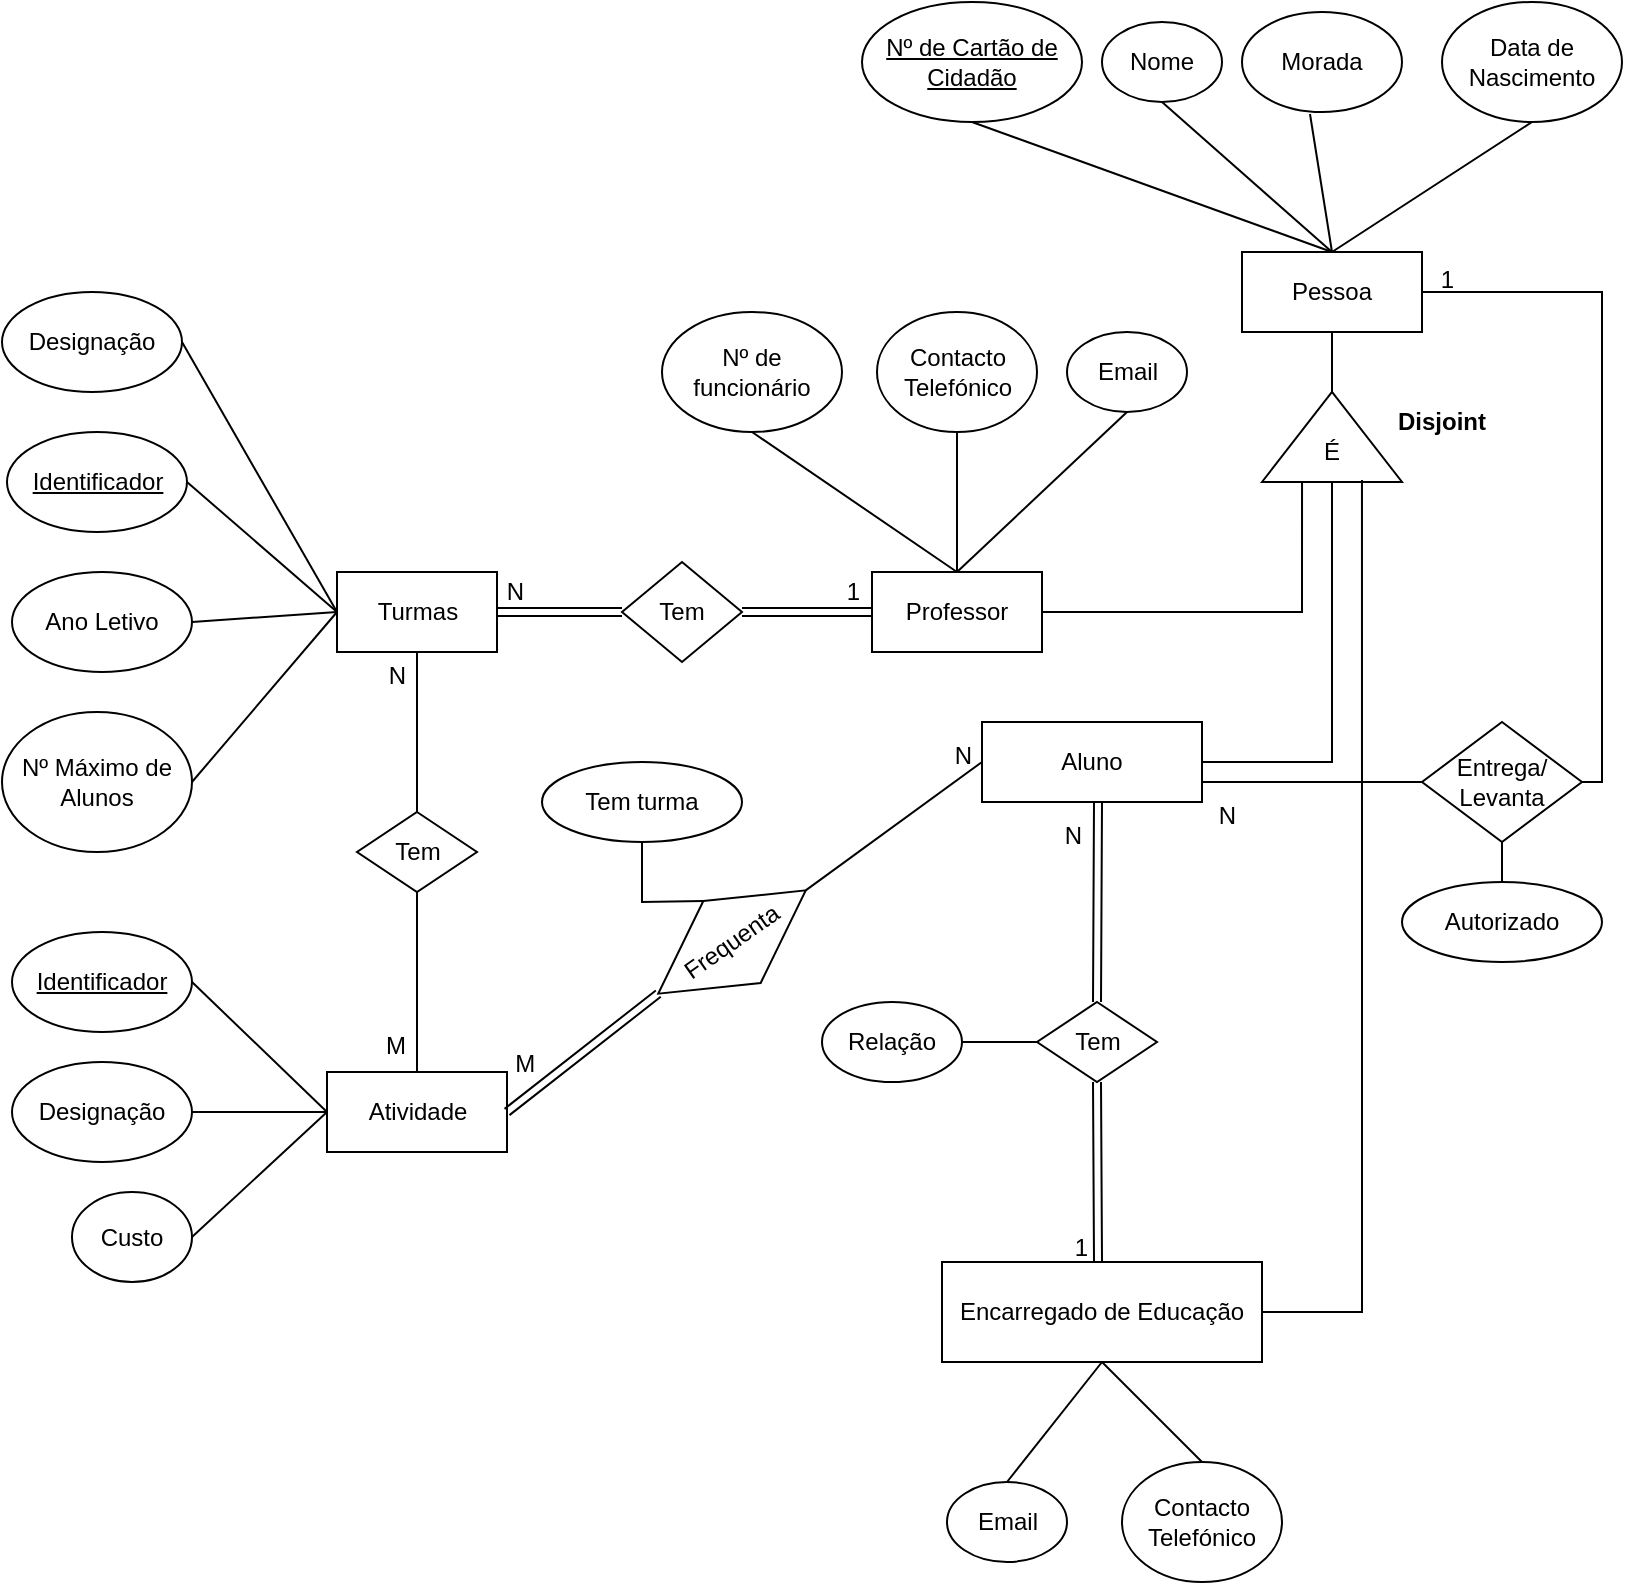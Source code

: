 <mxfile version="17.2.4" type="google"><diagram id="OnoSHxU1XPL7rdx64dSv" name="Page-1"><mxGraphModel grid="1" page="1" gridSize="10" guides="1" tooltips="1" connect="1" arrows="1" fold="1" pageScale="1" pageWidth="850" pageHeight="1100" math="0" shadow="0"><root><mxCell id="0"/><mxCell id="1" parent="0"/><mxCell id="wzfatvafW-wbqRAE2F87-1" value="Turmas" style="rounded=0;whiteSpace=wrap;html=1;" vertex="1" parent="1"><mxGeometry x="187.5" y="295" width="80" height="40" as="geometry"/></mxCell><mxCell id="wzfatvafW-wbqRAE2F87-2" value="Ano Letivo" style="ellipse;whiteSpace=wrap;html=1;" vertex="1" parent="1"><mxGeometry x="25" y="295" width="90" height="50" as="geometry"/></mxCell><mxCell id="wzfatvafW-wbqRAE2F87-3" value="&lt;u&gt;Identificador&lt;/u&gt;" style="ellipse;whiteSpace=wrap;html=1;" vertex="1" parent="1"><mxGeometry x="22.5" y="225" width="90" height="50" as="geometry"/></mxCell><mxCell id="wzfatvafW-wbqRAE2F87-4" value="Designação" style="ellipse;whiteSpace=wrap;html=1;" vertex="1" parent="1"><mxGeometry x="20" y="155" width="90" height="50" as="geometry"/></mxCell><mxCell id="wzfatvafW-wbqRAE2F87-5" value="Nº Máximo de Alunos" style="ellipse;whiteSpace=wrap;html=1;" vertex="1" parent="1"><mxGeometry x="20" y="365" width="95" height="70" as="geometry"/></mxCell><mxCell id="wzfatvafW-wbqRAE2F87-6" value="" style="endArrow=none;html=1;rounded=0;exitX=1;exitY=0.5;exitDx=0;exitDy=0;entryX=0;entryY=0.5;entryDx=0;entryDy=0;" edge="1" parent="1" source="wzfatvafW-wbqRAE2F87-5" target="wzfatvafW-wbqRAE2F87-1"><mxGeometry relative="1" as="geometry"><mxPoint x="202.5" y="445" as="sourcePoint"/><mxPoint x="362.5" y="445" as="targetPoint"/></mxGeometry></mxCell><mxCell id="wzfatvafW-wbqRAE2F87-7" value="" style="endArrow=none;html=1;rounded=0;exitX=1;exitY=0.5;exitDx=0;exitDy=0;entryX=0;entryY=0.5;entryDx=0;entryDy=0;" edge="1" parent="1" source="wzfatvafW-wbqRAE2F87-2" target="wzfatvafW-wbqRAE2F87-1"><mxGeometry relative="1" as="geometry"><mxPoint x="152.5" y="455" as="sourcePoint"/><mxPoint x="312.5" y="455" as="targetPoint"/></mxGeometry></mxCell><mxCell id="wzfatvafW-wbqRAE2F87-8" value="" style="endArrow=none;html=1;rounded=0;exitX=1;exitY=0.5;exitDx=0;exitDy=0;entryX=0;entryY=0.5;entryDx=0;entryDy=0;" edge="1" parent="1" source="wzfatvafW-wbqRAE2F87-3" target="wzfatvafW-wbqRAE2F87-1"><mxGeometry relative="1" as="geometry"><mxPoint x="212.5" y="475" as="sourcePoint"/><mxPoint x="372.5" y="475" as="targetPoint"/></mxGeometry></mxCell><mxCell id="wzfatvafW-wbqRAE2F87-9" value="" style="endArrow=none;html=1;rounded=0;exitX=1;exitY=0.5;exitDx=0;exitDy=0;entryX=0;entryY=0.5;entryDx=0;entryDy=0;" edge="1" parent="1" source="wzfatvafW-wbqRAE2F87-4" target="wzfatvafW-wbqRAE2F87-1"><mxGeometry relative="1" as="geometry"><mxPoint x="222.5" y="485" as="sourcePoint"/><mxPoint x="382.5" y="485" as="targetPoint"/></mxGeometry></mxCell><mxCell id="gY44GSMluZBXVBEG5Nj5-1" value="Atividade" style="rounded=0;whiteSpace=wrap;html=1;" vertex="1" parent="1"><mxGeometry x="182.5" y="545" width="90" height="40" as="geometry"/></mxCell><mxCell id="gY44GSMluZBXVBEG5Nj5-2" value="&lt;u&gt;Identificador&lt;/u&gt;" style="ellipse;whiteSpace=wrap;html=1;" vertex="1" parent="1"><mxGeometry x="25" y="475" width="90" height="50" as="geometry"/></mxCell><mxCell id="gY44GSMluZBXVBEG5Nj5-3" value="Designação" style="ellipse;whiteSpace=wrap;html=1;" vertex="1" parent="1"><mxGeometry x="25" y="540" width="90" height="50" as="geometry"/></mxCell><mxCell id="gY44GSMluZBXVBEG5Nj5-4" value="Custo" style="ellipse;whiteSpace=wrap;html=1;" vertex="1" parent="1"><mxGeometry x="55" y="605" width="60" height="45" as="geometry"/></mxCell><mxCell id="gY44GSMluZBXVBEG5Nj5-5" value="" style="endArrow=none;html=1;rounded=0;exitX=1;exitY=0.5;exitDx=0;exitDy=0;entryX=0;entryY=0.5;entryDx=0;entryDy=0;" edge="1" parent="1" source="gY44GSMluZBXVBEG5Nj5-3" target="gY44GSMluZBXVBEG5Nj5-1"><mxGeometry relative="1" as="geometry"><mxPoint x="242.5" y="685" as="sourcePoint"/><mxPoint x="402.5" y="685" as="targetPoint"/></mxGeometry></mxCell><mxCell id="gY44GSMluZBXVBEG5Nj5-6" value="" style="endArrow=none;html=1;rounded=0;exitX=1;exitY=0.5;exitDx=0;exitDy=0;entryX=0;entryY=0.5;entryDx=0;entryDy=0;" edge="1" parent="1" source="gY44GSMluZBXVBEG5Nj5-4" target="gY44GSMluZBXVBEG5Nj5-1"><mxGeometry relative="1" as="geometry"><mxPoint x="182.5" y="665" as="sourcePoint"/><mxPoint x="342.5" y="665" as="targetPoint"/></mxGeometry></mxCell><mxCell id="gY44GSMluZBXVBEG5Nj5-7" value="" style="endArrow=none;html=1;rounded=0;exitX=1;exitY=0.5;exitDx=0;exitDy=0;entryX=0;entryY=0.5;entryDx=0;entryDy=0;" edge="1" parent="1" source="gY44GSMluZBXVBEG5Nj5-2" target="gY44GSMluZBXVBEG5Nj5-1"><mxGeometry relative="1" as="geometry"><mxPoint x="162.5" y="495" as="sourcePoint"/><mxPoint x="322.5" y="495" as="targetPoint"/></mxGeometry></mxCell><mxCell id="gY44GSMluZBXVBEG5Nj5-8" value="Aluno" style="rounded=0;whiteSpace=wrap;html=1;" vertex="1" parent="1"><mxGeometry x="510" y="370" width="110" height="40" as="geometry"/></mxCell><mxCell id="gY44GSMluZBXVBEG5Nj5-9" value="&lt;u&gt;Nº de Cartão de Cidadão&lt;/u&gt;" style="ellipse;whiteSpace=wrap;html=1;" vertex="1" parent="1"><mxGeometry x="450" y="10" width="110" height="60" as="geometry"/></mxCell><mxCell id="gY44GSMluZBXVBEG5Nj5-10" value="Morada" style="ellipse;whiteSpace=wrap;html=1;" vertex="1" parent="1"><mxGeometry x="640" y="15" width="80" height="50" as="geometry"/></mxCell><mxCell id="gY44GSMluZBXVBEG5Nj5-11" value="Data de Nascimento" style="ellipse;whiteSpace=wrap;html=1;" vertex="1" parent="1"><mxGeometry x="740" y="10" width="90" height="60" as="geometry"/></mxCell><mxCell id="gY44GSMluZBXVBEG5Nj5-15" value="Professor" style="rounded=0;whiteSpace=wrap;html=1;" vertex="1" parent="1"><mxGeometry x="455" y="295" width="85" height="40" as="geometry"/></mxCell><mxCell id="gY44GSMluZBXVBEG5Nj5-16" value="Nº de funcionário" style="ellipse;whiteSpace=wrap;html=1;" vertex="1" parent="1"><mxGeometry x="350" y="165" width="90" height="60" as="geometry"/></mxCell><mxCell id="gY44GSMluZBXVBEG5Nj5-17" value="Nome" style="ellipse;whiteSpace=wrap;html=1;" vertex="1" parent="1"><mxGeometry x="570" y="20" width="60" height="40" as="geometry"/></mxCell><mxCell id="gY44GSMluZBXVBEG5Nj5-21" value="Contacto Telefónico" style="ellipse;whiteSpace=wrap;html=1;" vertex="1" parent="1"><mxGeometry x="580" y="740" width="80" height="60" as="geometry"/></mxCell><mxCell id="gY44GSMluZBXVBEG5Nj5-22" value="Email" style="ellipse;whiteSpace=wrap;html=1;" vertex="1" parent="1"><mxGeometry x="492.5" y="750" width="60" height="40" as="geometry"/></mxCell><mxCell id="gY44GSMluZBXVBEG5Nj5-23" value="Pessoa" style="rounded=0;whiteSpace=wrap;html=1;" vertex="1" parent="1"><mxGeometry x="640" y="135" width="90" height="40" as="geometry"/></mxCell><mxCell id="gY44GSMluZBXVBEG5Nj5-24" value="" style="endArrow=none;html=1;rounded=0;exitX=0.5;exitY=0;exitDx=0;exitDy=0;entryX=0.5;entryY=1;entryDx=0;entryDy=0;" edge="1" parent="1" source="gY44GSMluZBXVBEG5Nj5-23" target="gY44GSMluZBXVBEG5Nj5-11"><mxGeometry relative="1" as="geometry"><mxPoint x="650" y="220" as="sourcePoint"/><mxPoint x="780" y="80" as="targetPoint"/></mxGeometry></mxCell><mxCell id="gY44GSMluZBXVBEG5Nj5-25" value="" style="endArrow=none;html=1;rounded=0;exitX=0.5;exitY=0;exitDx=0;exitDy=0;entryX=0.425;entryY=1.02;entryDx=0;entryDy=0;entryPerimeter=0;" edge="1" parent="1" source="gY44GSMluZBXVBEG5Nj5-23" target="gY44GSMluZBXVBEG5Nj5-10"><mxGeometry relative="1" as="geometry"><mxPoint x="510" y="280" as="sourcePoint"/><mxPoint x="670" y="280" as="targetPoint"/></mxGeometry></mxCell><mxCell id="gY44GSMluZBXVBEG5Nj5-26" value="" style="endArrow=none;html=1;rounded=0;exitX=0.5;exitY=0;exitDx=0;exitDy=0;entryX=0.5;entryY=1;entryDx=0;entryDy=0;" edge="1" parent="1" source="gY44GSMluZBXVBEG5Nj5-23" target="gY44GSMluZBXVBEG5Nj5-9"><mxGeometry relative="1" as="geometry"><mxPoint x="580" y="240" as="sourcePoint"/><mxPoint x="740" y="240" as="targetPoint"/></mxGeometry></mxCell><mxCell id="gY44GSMluZBXVBEG5Nj5-27" value="" style="endArrow=none;html=1;rounded=0;exitX=0.5;exitY=0;exitDx=0;exitDy=0;entryX=0.5;entryY=1;entryDx=0;entryDy=0;" edge="1" parent="1" source="gY44GSMluZBXVBEG5Nj5-23" target="gY44GSMluZBXVBEG5Nj5-17"><mxGeometry relative="1" as="geometry"><mxPoint x="560" y="250" as="sourcePoint"/><mxPoint x="720" y="250" as="targetPoint"/></mxGeometry></mxCell><mxCell id="gY44GSMluZBXVBEG5Nj5-28" value="Tem" style="shape=rhombus;perimeter=rhombusPerimeter;whiteSpace=wrap;html=1;align=center;" vertex="1" parent="1"><mxGeometry x="197.5" y="415" width="60" height="40" as="geometry"/></mxCell><mxCell id="gY44GSMluZBXVBEG5Nj5-29" value="" style="endArrow=none;html=1;rounded=0;exitX=0.5;exitY=1;exitDx=0;exitDy=0;entryX=0.5;entryY=0;entryDx=0;entryDy=0;" edge="1" parent="1" source="gY44GSMluZBXVBEG5Nj5-28" target="gY44GSMluZBXVBEG5Nj5-1"><mxGeometry relative="1" as="geometry"><mxPoint x="252.5" y="485" as="sourcePoint"/><mxPoint x="412.5" y="485" as="targetPoint"/></mxGeometry></mxCell><mxCell id="gY44GSMluZBXVBEG5Nj5-30" value="M" style="resizable=0;html=1;align=right;verticalAlign=bottom;" connectable="0" vertex="1" parent="gY44GSMluZBXVBEG5Nj5-29"><mxGeometry x="1" relative="1" as="geometry"><mxPoint x="-5" y="-5" as="offset"/></mxGeometry></mxCell><mxCell id="gY44GSMluZBXVBEG5Nj5-31" value="" style="endArrow=none;html=1;rounded=0;exitX=0.5;exitY=0;exitDx=0;exitDy=0;entryX=0.5;entryY=1;entryDx=0;entryDy=0;" edge="1" parent="1" source="gY44GSMluZBXVBEG5Nj5-28" target="wzfatvafW-wbqRAE2F87-1"><mxGeometry relative="1" as="geometry"><mxPoint x="262.5" y="415" as="sourcePoint"/><mxPoint x="422.5" y="415" as="targetPoint"/></mxGeometry></mxCell><mxCell id="gY44GSMluZBXVBEG5Nj5-32" value="N" style="resizable=0;html=1;align=right;verticalAlign=bottom;" connectable="0" vertex="1" parent="gY44GSMluZBXVBEG5Nj5-31"><mxGeometry x="1" relative="1" as="geometry"><mxPoint x="-5" y="20" as="offset"/></mxGeometry></mxCell><mxCell id="gY44GSMluZBXVBEG5Nj5-37" value="" style="group" connectable="0" vertex="1" parent="1"><mxGeometry x="650" y="205" width="70" height="45" as="geometry"/></mxCell><mxCell id="gY44GSMluZBXVBEG5Nj5-38" value="" style="group" connectable="0" vertex="1" parent="gY44GSMluZBXVBEG5Nj5-37"><mxGeometry width="70" height="45" as="geometry"/></mxCell><mxCell id="gY44GSMluZBXVBEG5Nj5-34" value="" style="verticalLabelPosition=bottom;verticalAlign=top;html=1;shape=mxgraph.basic.acute_triangle;dx=0.5;" vertex="1" parent="gY44GSMluZBXVBEG5Nj5-38"><mxGeometry width="70" height="45" as="geometry"/></mxCell><mxCell id="gY44GSMluZBXVBEG5Nj5-35" value="É" style="text;html=1;strokeColor=none;fillColor=none;align=center;verticalAlign=middle;whiteSpace=wrap;rounded=0;" vertex="1" parent="gY44GSMluZBXVBEG5Nj5-38"><mxGeometry x="14" y="19.996" width="42" height="19.286" as="geometry"/></mxCell><mxCell id="gY44GSMluZBXVBEG5Nj5-41" value="Encarregado de Educação" style="rounded=0;whiteSpace=wrap;html=1;" vertex="1" parent="1"><mxGeometry x="490" y="640" width="160" height="50" as="geometry"/></mxCell><mxCell id="gY44GSMluZBXVBEG5Nj5-42" value="" style="endArrow=none;html=1;rounded=0;exitX=1;exitY=0.5;exitDx=0;exitDy=0;entryX=0.286;entryY=1;entryDx=0;entryDy=0;entryPerimeter=0;" edge="1" parent="1" source="gY44GSMluZBXVBEG5Nj5-15" target="gY44GSMluZBXVBEG5Nj5-34"><mxGeometry relative="1" as="geometry"><mxPoint x="370" y="360" as="sourcePoint"/><mxPoint x="610" y="250" as="targetPoint"/><Array as="points"><mxPoint x="610" y="315"/><mxPoint x="670" y="315"/></Array></mxGeometry></mxCell><mxCell id="gY44GSMluZBXVBEG5Nj5-43" value="" style="endArrow=none;html=1;rounded=0;exitX=1;exitY=0.5;exitDx=0;exitDy=0;entryX=0.5;entryY=1;entryDx=0;entryDy=0;entryPerimeter=0;" edge="1" parent="1" source="gY44GSMluZBXVBEG5Nj5-8" target="gY44GSMluZBXVBEG5Nj5-34"><mxGeometry relative="1" as="geometry"><mxPoint x="490" y="590" as="sourcePoint"/><mxPoint x="650" y="590" as="targetPoint"/><Array as="points"><mxPoint x="685" y="390"/></Array></mxGeometry></mxCell><mxCell id="gY44GSMluZBXVBEG5Nj5-44" value="" style="endArrow=none;html=1;rounded=0;exitX=1;exitY=0.5;exitDx=0;exitDy=0;entryX=0.714;entryY=0.978;entryDx=0;entryDy=0;entryPerimeter=0;" edge="1" parent="1" source="gY44GSMluZBXVBEG5Nj5-41" target="gY44GSMluZBXVBEG5Nj5-34"><mxGeometry relative="1" as="geometry"><mxPoint x="530" y="630" as="sourcePoint"/><mxPoint x="690" y="630" as="targetPoint"/><Array as="points"><mxPoint x="700" y="665"/><mxPoint x="700" y="480"/></Array></mxGeometry></mxCell><mxCell id="gY44GSMluZBXVBEG5Nj5-45" value="" style="endArrow=none;html=1;rounded=0;exitX=0.5;exitY=1;exitDx=0;exitDy=0;entryX=0;entryY=0;entryDx=35;entryDy=0;entryPerimeter=0;" edge="1" parent="1" source="gY44GSMluZBXVBEG5Nj5-23" target="gY44GSMluZBXVBEG5Nj5-34"><mxGeometry relative="1" as="geometry"><mxPoint x="480" y="590" as="sourcePoint"/><mxPoint x="640" y="590" as="targetPoint"/></mxGeometry></mxCell><mxCell id="gY44GSMluZBXVBEG5Nj5-46" value="Frequenta" style="shape=rhombus;perimeter=rhombusPerimeter;whiteSpace=wrap;html=1;align=center;rotation=-35;" vertex="1" parent="1"><mxGeometry x="340" y="455" width="90" height="50" as="geometry"/></mxCell><mxCell id="gY44GSMluZBXVBEG5Nj5-47" value="Entrega/&lt;br&gt;Levanta" style="shape=rhombus;perimeter=rhombusPerimeter;whiteSpace=wrap;html=1;align=center;" vertex="1" parent="1"><mxGeometry x="730" y="370" width="80" height="60" as="geometry"/></mxCell><mxCell id="gY44GSMluZBXVBEG5Nj5-48" value="" style="endArrow=none;html=1;rounded=0;exitX=1;exitY=0.5;exitDx=0;exitDy=0;entryX=0;entryY=0.5;entryDx=0;entryDy=0;" edge="1" parent="1" source="gY44GSMluZBXVBEG5Nj5-46" target="gY44GSMluZBXVBEG5Nj5-8"><mxGeometry relative="1" as="geometry"><mxPoint x="390" y="500" as="sourcePoint"/><mxPoint x="550" y="500" as="targetPoint"/></mxGeometry></mxCell><mxCell id="gY44GSMluZBXVBEG5Nj5-49" value="N" style="resizable=0;html=1;align=right;verticalAlign=bottom;" connectable="0" vertex="1" parent="gY44GSMluZBXVBEG5Nj5-48"><mxGeometry x="1" relative="1" as="geometry"><mxPoint x="-4" y="5" as="offset"/></mxGeometry></mxCell><mxCell id="gY44GSMluZBXVBEG5Nj5-52" value="" style="shape=link;html=1;rounded=0;exitX=1;exitY=0.5;exitDx=0;exitDy=0;entryX=0;entryY=0.5;entryDx=0;entryDy=0;" edge="1" parent="1" source="gY44GSMluZBXVBEG5Nj5-1" target="gY44GSMluZBXVBEG5Nj5-46"><mxGeometry relative="1" as="geometry"><mxPoint x="300" y="620" as="sourcePoint"/><mxPoint x="460" y="620" as="targetPoint"/></mxGeometry></mxCell><mxCell id="gY44GSMluZBXVBEG5Nj5-53" value="M&amp;nbsp;" style="resizable=0;html=1;align=right;verticalAlign=bottom;" connectable="0" vertex="1" parent="gY44GSMluZBXVBEG5Nj5-52"><mxGeometry x="1" relative="1" as="geometry"><mxPoint x="-58" y="44" as="offset"/></mxGeometry></mxCell><mxCell id="gY44GSMluZBXVBEG5Nj5-54" value="Tem" style="shape=rhombus;perimeter=rhombusPerimeter;whiteSpace=wrap;html=1;align=center;" vertex="1" parent="1"><mxGeometry x="537.5" y="510" width="60" height="40" as="geometry"/></mxCell><mxCell id="gY44GSMluZBXVBEG5Nj5-55" value="Relação" style="ellipse;whiteSpace=wrap;html=1;" vertex="1" parent="1"><mxGeometry x="430" y="510" width="70" height="40" as="geometry"/></mxCell><mxCell id="gY44GSMluZBXVBEG5Nj5-56" value="" style="shape=link;html=1;rounded=0;exitX=0.5;exitY=1;exitDx=0;exitDy=0;" edge="1" parent="1" source="gY44GSMluZBXVBEG5Nj5-54"><mxGeometry relative="1" as="geometry"><mxPoint x="310" y="720" as="sourcePoint"/><mxPoint x="568" y="640" as="targetPoint"/></mxGeometry></mxCell><mxCell id="gY44GSMluZBXVBEG5Nj5-57" value="1" style="resizable=0;html=1;align=right;verticalAlign=bottom;" connectable="0" vertex="1" parent="gY44GSMluZBXVBEG5Nj5-56"><mxGeometry x="1" relative="1" as="geometry"><mxPoint x="-4" y="2" as="offset"/></mxGeometry></mxCell><mxCell id="gY44GSMluZBXVBEG5Nj5-58" value="" style="shape=link;html=1;rounded=0;exitX=0.5;exitY=0;exitDx=0;exitDy=0;" edge="1" parent="1" source="gY44GSMluZBXVBEG5Nj5-54"><mxGeometry relative="1" as="geometry"><mxPoint x="330" y="770" as="sourcePoint"/><mxPoint x="568" y="410" as="targetPoint"/></mxGeometry></mxCell><mxCell id="gY44GSMluZBXVBEG5Nj5-59" value="N" style="resizable=0;html=1;align=right;verticalAlign=bottom;" connectable="0" vertex="1" parent="gY44GSMluZBXVBEG5Nj5-58"><mxGeometry x="1" relative="1" as="geometry"><mxPoint x="-7" y="25" as="offset"/></mxGeometry></mxCell><mxCell id="gY44GSMluZBXVBEG5Nj5-60" value="" style="endArrow=none;html=1;rounded=0;exitX=0;exitY=0.5;exitDx=0;exitDy=0;entryX=1;entryY=0.75;entryDx=0;entryDy=0;" edge="1" parent="1" source="gY44GSMluZBXVBEG5Nj5-47" target="gY44GSMluZBXVBEG5Nj5-8"><mxGeometry relative="1" as="geometry"><mxPoint x="570" y="440" as="sourcePoint"/><mxPoint x="603" y="410" as="targetPoint"/></mxGeometry></mxCell><mxCell id="gY44GSMluZBXVBEG5Nj5-61" value="N" style="resizable=0;html=1;align=right;verticalAlign=bottom;" connectable="0" vertex="1" parent="gY44GSMluZBXVBEG5Nj5-60"><mxGeometry x="1" relative="1" as="geometry"><mxPoint x="17" y="25" as="offset"/></mxGeometry></mxCell><mxCell id="gY44GSMluZBXVBEG5Nj5-62" value="" style="endArrow=none;html=1;rounded=0;exitX=1;exitY=0.5;exitDx=0;exitDy=0;entryX=1;entryY=0.5;entryDx=0;entryDy=0;" edge="1" parent="1" source="gY44GSMluZBXVBEG5Nj5-47" target="gY44GSMluZBXVBEG5Nj5-23"><mxGeometry relative="1" as="geometry"><mxPoint x="400" y="790" as="sourcePoint"/><mxPoint x="560" y="790" as="targetPoint"/><Array as="points"><mxPoint x="820" y="400"/><mxPoint x="820" y="155"/></Array></mxGeometry></mxCell><mxCell id="gY44GSMluZBXVBEG5Nj5-63" value="1" style="resizable=0;html=1;align=right;verticalAlign=bottom;" connectable="0" vertex="1" parent="gY44GSMluZBXVBEG5Nj5-62"><mxGeometry x="1" relative="1" as="geometry"><mxPoint x="16" y="2" as="offset"/></mxGeometry></mxCell><mxCell id="gY44GSMluZBXVBEG5Nj5-64" value="" style="endArrow=none;html=1;rounded=0;exitX=0.5;exitY=0;exitDx=0;exitDy=0;entryX=0.5;entryY=1;entryDx=0;entryDy=0;" edge="1" parent="1" source="gY44GSMluZBXVBEG5Nj5-22" target="gY44GSMluZBXVBEG5Nj5-41"><mxGeometry relative="1" as="geometry"><mxPoint x="520" y="830" as="sourcePoint"/><mxPoint x="680" y="830" as="targetPoint"/></mxGeometry></mxCell><mxCell id="gY44GSMluZBXVBEG5Nj5-65" value="" style="endArrow=none;html=1;rounded=0;exitX=0.5;exitY=1;exitDx=0;exitDy=0;entryX=0.5;entryY=0;entryDx=0;entryDy=0;" edge="1" parent="1" source="gY44GSMluZBXVBEG5Nj5-41" target="gY44GSMluZBXVBEG5Nj5-21"><mxGeometry relative="1" as="geometry"><mxPoint x="580" y="840" as="sourcePoint"/><mxPoint x="740" y="840" as="targetPoint"/></mxGeometry></mxCell><mxCell id="gY44GSMluZBXVBEG5Nj5-66" value="Contacto Telefónico" style="ellipse;whiteSpace=wrap;html=1;" vertex="1" parent="1"><mxGeometry x="457.5" y="165" width="80" height="60" as="geometry"/></mxCell><mxCell id="gY44GSMluZBXVBEG5Nj5-67" value="Email" style="ellipse;whiteSpace=wrap;html=1;" vertex="1" parent="1"><mxGeometry x="552.5" y="175" width="60" height="40" as="geometry"/></mxCell><mxCell id="gY44GSMluZBXVBEG5Nj5-68" value="" style="endArrow=none;html=1;rounded=0;exitX=0.5;exitY=1;exitDx=0;exitDy=0;entryX=0.5;entryY=0;entryDx=0;entryDy=0;" edge="1" parent="1" source="gY44GSMluZBXVBEG5Nj5-66" target="gY44GSMluZBXVBEG5Nj5-15"><mxGeometry relative="1" as="geometry"><mxPoint x="370" y="320" as="sourcePoint"/><mxPoint x="530" y="320" as="targetPoint"/></mxGeometry></mxCell><mxCell id="gY44GSMluZBXVBEG5Nj5-69" value="" style="endArrow=none;html=1;rounded=0;entryX=0.5;entryY=1;entryDx=0;entryDy=0;exitX=0.5;exitY=0;exitDx=0;exitDy=0;" edge="1" parent="1" source="gY44GSMluZBXVBEG5Nj5-15" target="gY44GSMluZBXVBEG5Nj5-67"><mxGeometry relative="1" as="geometry"><mxPoint x="360" y="330" as="sourcePoint"/><mxPoint x="520" y="330" as="targetPoint"/></mxGeometry></mxCell><mxCell id="gY44GSMluZBXVBEG5Nj5-70" value="Tem" style="shape=rhombus;perimeter=rhombusPerimeter;whiteSpace=wrap;html=1;align=center;" vertex="1" parent="1"><mxGeometry x="330" y="290" width="60" height="50" as="geometry"/></mxCell><mxCell id="gY44GSMluZBXVBEG5Nj5-71" value="" style="shape=link;html=1;rounded=0;exitX=0;exitY=0.5;exitDx=0;exitDy=0;entryX=1;entryY=0.5;entryDx=0;entryDy=0;" edge="1" parent="1" source="gY44GSMluZBXVBEG5Nj5-70" target="wzfatvafW-wbqRAE2F87-1"><mxGeometry relative="1" as="geometry"><mxPoint x="300" y="370" as="sourcePoint"/><mxPoint x="460" y="370" as="targetPoint"/></mxGeometry></mxCell><mxCell id="gY44GSMluZBXVBEG5Nj5-72" value="N" style="resizable=0;html=1;align=right;verticalAlign=bottom;" connectable="0" vertex="1" parent="gY44GSMluZBXVBEG5Nj5-71"><mxGeometry x="1" relative="1" as="geometry"><mxPoint x="14" y="-2" as="offset"/></mxGeometry></mxCell><mxCell id="gY44GSMluZBXVBEG5Nj5-73" value="" style="shape=link;html=1;rounded=0;exitX=1;exitY=0.5;exitDx=0;exitDy=0;entryX=0;entryY=0.5;entryDx=0;entryDy=0;" edge="1" parent="1" source="gY44GSMluZBXVBEG5Nj5-70" target="gY44GSMluZBXVBEG5Nj5-15"><mxGeometry relative="1" as="geometry"><mxPoint x="300" y="390" as="sourcePoint"/><mxPoint x="460" y="390" as="targetPoint"/></mxGeometry></mxCell><mxCell id="gY44GSMluZBXVBEG5Nj5-74" value="1" style="resizable=0;html=1;align=right;verticalAlign=bottom;" connectable="0" vertex="1" parent="gY44GSMluZBXVBEG5Nj5-73"><mxGeometry x="1" relative="1" as="geometry"><mxPoint x="-6" y="-2" as="offset"/></mxGeometry></mxCell><mxCell id="gY44GSMluZBXVBEG5Nj5-77" value="" style="endArrow=none;html=1;rounded=0;exitX=0.5;exitY=1;exitDx=0;exitDy=0;entryX=0.5;entryY=0;entryDx=0;entryDy=0;" edge="1" parent="1" source="gY44GSMluZBXVBEG5Nj5-16" target="gY44GSMluZBXVBEG5Nj5-15"><mxGeometry relative="1" as="geometry"><mxPoint x="390" y="260" as="sourcePoint"/><mxPoint x="550" y="260" as="targetPoint"/></mxGeometry></mxCell><mxCell id="fWySY6S_jMtT5jlYwoTu-1" value="" style="endArrow=none;html=1;rounded=0;exitX=1;exitY=0.5;exitDx=0;exitDy=0;entryX=0;entryY=0.5;entryDx=0;entryDy=0;" edge="1" parent="1" source="gY44GSMluZBXVBEG5Nj5-55" target="gY44GSMluZBXVBEG5Nj5-54"><mxGeometry relative="1" as="geometry"><mxPoint x="440" y="630" as="sourcePoint"/><mxPoint x="600" y="630" as="targetPoint"/></mxGeometry></mxCell><mxCell id="B2uJ37YMYg6h8RKEiF41-1" value="&lt;b&gt;Disjoint&lt;/b&gt;" style="text;html=1;strokeColor=none;fillColor=none;align=center;verticalAlign=middle;whiteSpace=wrap;rounded=0;" vertex="1" parent="1"><mxGeometry x="710" y="205" width="60" height="30" as="geometry"/></mxCell><mxCell id="fWySY6S_jMtT5jlYwoTu-3" value="Tem turma" style="ellipse;whiteSpace=wrap;html=1;align=center;" vertex="1" parent="1"><mxGeometry x="290" y="390" width="100" height="40" as="geometry"/></mxCell><mxCell id="fWySY6S_jMtT5jlYwoTu-4" value="" style="endArrow=none;html=1;rounded=0;exitX=0.5;exitY=1;exitDx=0;exitDy=0;entryX=0.5;entryY=0;entryDx=0;entryDy=0;" edge="1" parent="1" source="fWySY6S_jMtT5jlYwoTu-3" target="gY44GSMluZBXVBEG5Nj5-46"><mxGeometry relative="1" as="geometry"><mxPoint x="280" y="460" as="sourcePoint"/><mxPoint x="440" y="460" as="targetPoint"/><Array as="points"><mxPoint x="340" y="460"/></Array></mxGeometry></mxCell><mxCell id="fWySY6S_jMtT5jlYwoTu-6" value="Autorizado" style="ellipse;whiteSpace=wrap;html=1;align=center;" vertex="1" parent="1"><mxGeometry x="720" y="450" width="100" height="40" as="geometry"/></mxCell><mxCell id="fWySY6S_jMtT5jlYwoTu-7" value="" style="endArrow=none;html=1;rounded=0;exitX=0.5;exitY=1;exitDx=0;exitDy=0;entryX=0.5;entryY=0;entryDx=0;entryDy=0;" edge="1" parent="1" source="gY44GSMluZBXVBEG5Nj5-47" target="fWySY6S_jMtT5jlYwoTu-6"><mxGeometry relative="1" as="geometry"><mxPoint x="-50" y="760" as="sourcePoint"/><mxPoint x="110" y="760" as="targetPoint"/></mxGeometry></mxCell></root></mxGraphModel></diagram></mxfile>